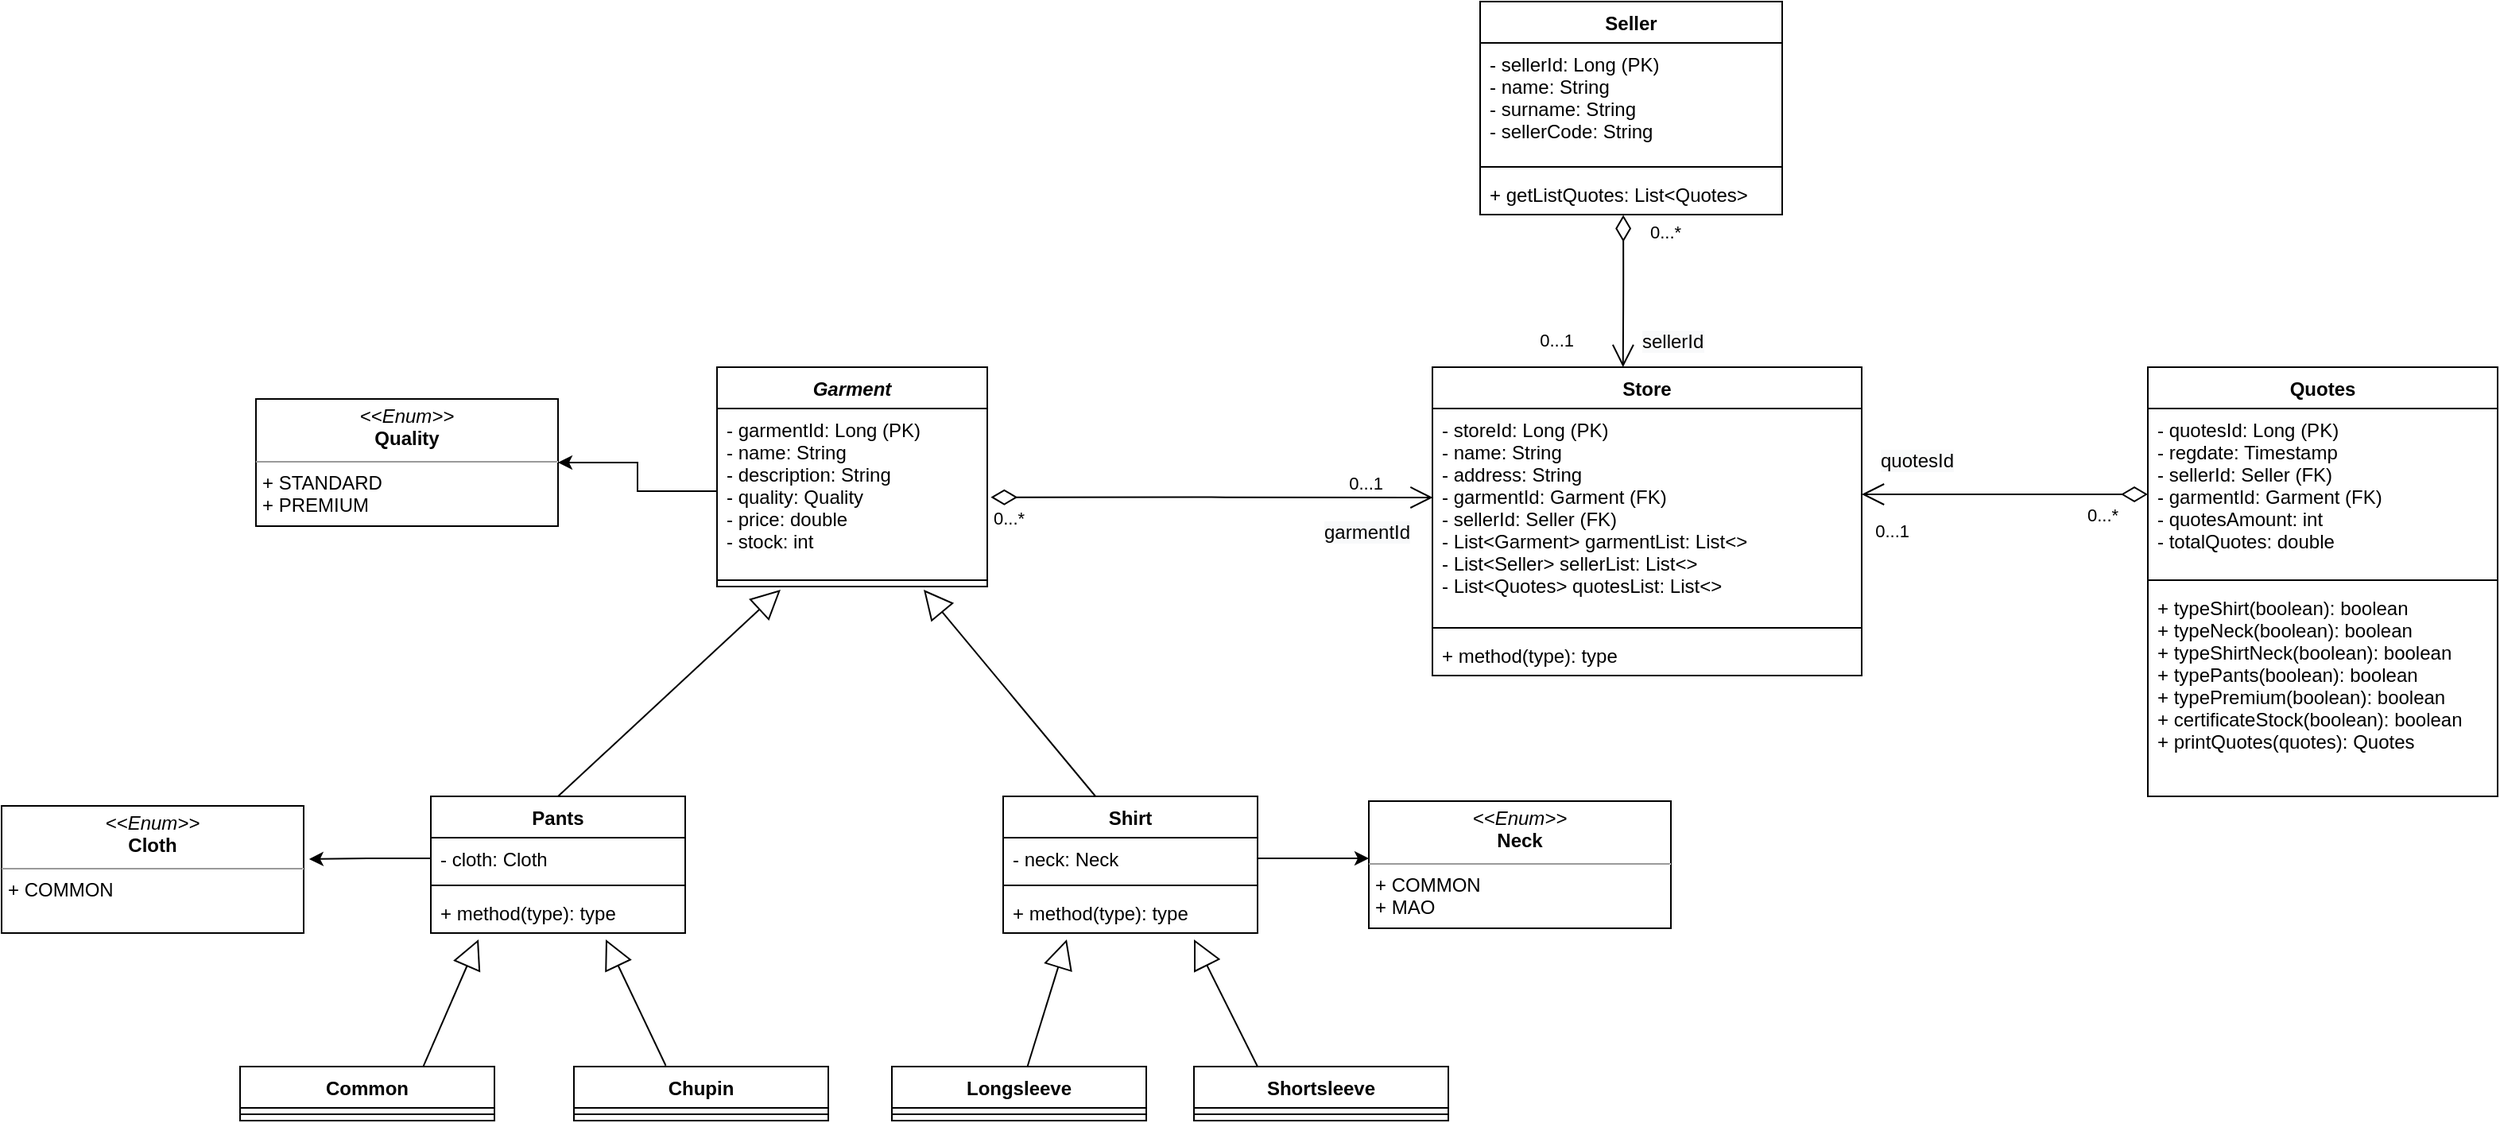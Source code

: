 <mxfile version="14.6.13" type="device"><diagram id="W76tWIgy9r8UpTknQP-q" name="Página-1"><mxGraphModel dx="2763" dy="1179" grid="1" gridSize="10" guides="1" tooltips="1" connect="1" arrows="1" fold="1" page="1" pageScale="1" pageWidth="827" pageHeight="1169" math="0" shadow="0"><root><mxCell id="0"/><mxCell id="1" parent="0"/><mxCell id="d2vuu5ZhLhL6vxsYG3H2-9" value="Garment" style="swimlane;fontStyle=3;align=center;verticalAlign=top;childLayout=stackLayout;horizontal=1;startSize=26;horizontalStack=0;resizeParent=1;resizeParentMax=0;resizeLast=0;collapsible=1;marginBottom=0;" vertex="1" parent="1"><mxGeometry x="-340" y="280" width="170" height="138" as="geometry"/></mxCell><mxCell id="d2vuu5ZhLhL6vxsYG3H2-10" value="- garmentId: Long (PK)&#10;- name: String&#10;- description: String&#10;- quality: Quality&#10;- price: double&#10;- stock: int" style="text;strokeColor=none;fillColor=none;align=left;verticalAlign=top;spacingLeft=4;spacingRight=4;overflow=hidden;rotatable=0;points=[[0,0.5],[1,0.5]];portConstraint=eastwest;" vertex="1" parent="d2vuu5ZhLhL6vxsYG3H2-9"><mxGeometry y="26" width="170" height="104" as="geometry"/></mxCell><mxCell id="d2vuu5ZhLhL6vxsYG3H2-11" value="" style="line;strokeWidth=1;fillColor=none;align=left;verticalAlign=middle;spacingTop=-1;spacingLeft=3;spacingRight=3;rotatable=0;labelPosition=right;points=[];portConstraint=eastwest;" vertex="1" parent="d2vuu5ZhLhL6vxsYG3H2-9"><mxGeometry y="130" width="170" height="8" as="geometry"/></mxCell><mxCell id="d2vuu5ZhLhL6vxsYG3H2-28" value="Store" style="swimlane;fontStyle=1;align=center;verticalAlign=top;childLayout=stackLayout;horizontal=1;startSize=26;horizontalStack=0;resizeParent=1;resizeParentMax=0;resizeLast=0;collapsible=1;marginBottom=0;" vertex="1" parent="1"><mxGeometry x="110" y="280" width="270" height="194" as="geometry"/></mxCell><mxCell id="d2vuu5ZhLhL6vxsYG3H2-29" value="- storeId: Long (PK)&#10;- name: String&#10;- address: String&#10;- garmentId: Garment (FK)&#10;- sellerId: Seller (FK)&#10;- List&lt;Garment&gt; garmentList: List&lt;&gt;&#10;- List&lt;Seller&gt; sellerList: List&lt;&gt;&#10;- List&lt;Quotes&gt; quotesList: List&lt;&gt;" style="text;strokeColor=none;fillColor=none;align=left;verticalAlign=top;spacingLeft=4;spacingRight=4;overflow=hidden;rotatable=0;points=[[0,0.5],[1,0.5]];portConstraint=eastwest;" vertex="1" parent="d2vuu5ZhLhL6vxsYG3H2-28"><mxGeometry y="26" width="270" height="134" as="geometry"/></mxCell><mxCell id="d2vuu5ZhLhL6vxsYG3H2-30" value="" style="line;strokeWidth=1;fillColor=none;align=left;verticalAlign=middle;spacingTop=-1;spacingLeft=3;spacingRight=3;rotatable=0;labelPosition=right;points=[];portConstraint=eastwest;" vertex="1" parent="d2vuu5ZhLhL6vxsYG3H2-28"><mxGeometry y="160" width="270" height="8" as="geometry"/></mxCell><mxCell id="d2vuu5ZhLhL6vxsYG3H2-31" value="+ method(type): type" style="text;strokeColor=none;fillColor=none;align=left;verticalAlign=top;spacingLeft=4;spacingRight=4;overflow=hidden;rotatable=0;points=[[0,0.5],[1,0.5]];portConstraint=eastwest;" vertex="1" parent="d2vuu5ZhLhL6vxsYG3H2-28"><mxGeometry y="168" width="270" height="26" as="geometry"/></mxCell><mxCell id="d2vuu5ZhLhL6vxsYG3H2-32" value="&lt;p style=&quot;margin: 0px ; margin-top: 4px ; text-align: center&quot;&gt;&lt;i&gt;&amp;lt;&amp;lt;Enum&amp;gt;&amp;gt;&lt;/i&gt;&lt;br&gt;&lt;b&gt;Quality&lt;/b&gt;&lt;/p&gt;&lt;hr size=&quot;1&quot;&gt;&lt;p style=&quot;margin: 0px ; margin-left: 4px&quot;&gt;+ STANDARD&lt;br&gt;+ PREMIUM&lt;/p&gt;" style="verticalAlign=top;align=left;overflow=fill;fontSize=12;fontFamily=Helvetica;html=1;" vertex="1" parent="1"><mxGeometry x="-630" y="300" width="190" height="80" as="geometry"/></mxCell><mxCell id="d2vuu5ZhLhL6vxsYG3H2-34" value="Pants" style="swimlane;fontStyle=1;align=center;verticalAlign=top;childLayout=stackLayout;horizontal=1;startSize=26;horizontalStack=0;resizeParent=1;resizeParentMax=0;resizeLast=0;collapsible=1;marginBottom=0;" vertex="1" parent="1"><mxGeometry x="-520" y="550" width="160" height="86" as="geometry"/></mxCell><mxCell id="d2vuu5ZhLhL6vxsYG3H2-35" value="- cloth: Cloth" style="text;strokeColor=none;fillColor=none;align=left;verticalAlign=top;spacingLeft=4;spacingRight=4;overflow=hidden;rotatable=0;points=[[0,0.5],[1,0.5]];portConstraint=eastwest;" vertex="1" parent="d2vuu5ZhLhL6vxsYG3H2-34"><mxGeometry y="26" width="160" height="26" as="geometry"/></mxCell><mxCell id="d2vuu5ZhLhL6vxsYG3H2-36" value="" style="line;strokeWidth=1;fillColor=none;align=left;verticalAlign=middle;spacingTop=-1;spacingLeft=3;spacingRight=3;rotatable=0;labelPosition=right;points=[];portConstraint=eastwest;" vertex="1" parent="d2vuu5ZhLhL6vxsYG3H2-34"><mxGeometry y="52" width="160" height="8" as="geometry"/></mxCell><mxCell id="d2vuu5ZhLhL6vxsYG3H2-37" value="+ method(type): type" style="text;strokeColor=none;fillColor=none;align=left;verticalAlign=top;spacingLeft=4;spacingRight=4;overflow=hidden;rotatable=0;points=[[0,0.5],[1,0.5]];portConstraint=eastwest;" vertex="1" parent="d2vuu5ZhLhL6vxsYG3H2-34"><mxGeometry y="60" width="160" height="26" as="geometry"/></mxCell><mxCell id="d2vuu5ZhLhL6vxsYG3H2-38" value="Shirt" style="swimlane;fontStyle=1;align=center;verticalAlign=top;childLayout=stackLayout;horizontal=1;startSize=26;horizontalStack=0;resizeParent=1;resizeParentMax=0;resizeLast=0;collapsible=1;marginBottom=0;" vertex="1" parent="1"><mxGeometry x="-160" y="550" width="160" height="86" as="geometry"/></mxCell><mxCell id="d2vuu5ZhLhL6vxsYG3H2-39" value="- neck: Neck" style="text;strokeColor=none;fillColor=none;align=left;verticalAlign=top;spacingLeft=4;spacingRight=4;overflow=hidden;rotatable=0;points=[[0,0.5],[1,0.5]];portConstraint=eastwest;" vertex="1" parent="d2vuu5ZhLhL6vxsYG3H2-38"><mxGeometry y="26" width="160" height="26" as="geometry"/></mxCell><mxCell id="d2vuu5ZhLhL6vxsYG3H2-40" value="" style="line;strokeWidth=1;fillColor=none;align=left;verticalAlign=middle;spacingTop=-1;spacingLeft=3;spacingRight=3;rotatable=0;labelPosition=right;points=[];portConstraint=eastwest;" vertex="1" parent="d2vuu5ZhLhL6vxsYG3H2-38"><mxGeometry y="52" width="160" height="8" as="geometry"/></mxCell><mxCell id="d2vuu5ZhLhL6vxsYG3H2-41" value="+ method(type): type" style="text;strokeColor=none;fillColor=none;align=left;verticalAlign=top;spacingLeft=4;spacingRight=4;overflow=hidden;rotatable=0;points=[[0,0.5],[1,0.5]];portConstraint=eastwest;" vertex="1" parent="d2vuu5ZhLhL6vxsYG3H2-38"><mxGeometry y="60" width="160" height="26" as="geometry"/></mxCell><mxCell id="d2vuu5ZhLhL6vxsYG3H2-55" value="" style="endArrow=block;endSize=16;endFill=0;html=1;exitX=0.25;exitY=0;exitDx=0;exitDy=0;" edge="1" parent="d2vuu5ZhLhL6vxsYG3H2-38" source="d2vuu5ZhLhL6vxsYG3H2-44"><mxGeometry width="160" relative="1" as="geometry"><mxPoint x="168.08" y="160" as="sourcePoint"/><mxPoint x="120" y="90" as="targetPoint"/></mxGeometry></mxCell><mxCell id="d2vuu5ZhLhL6vxsYG3H2-42" value="" style="endArrow=block;endSize=16;endFill=0;html=1;exitX=0.5;exitY=0;exitDx=0;exitDy=0;" edge="1" parent="1" source="d2vuu5ZhLhL6vxsYG3H2-34"><mxGeometry x="0.066" y="-13" width="160" relative="1" as="geometry"><mxPoint x="-366" y="710" as="sourcePoint"/><mxPoint x="-300" y="420" as="targetPoint"/><mxPoint x="1" as="offset"/></mxGeometry></mxCell><mxCell id="d2vuu5ZhLhL6vxsYG3H2-43" value="" style="endArrow=block;endSize=16;endFill=0;html=1;exitX=0.363;exitY=0;exitDx=0;exitDy=0;exitPerimeter=0;" edge="1" parent="1" source="d2vuu5ZhLhL6vxsYG3H2-38"><mxGeometry width="160" relative="1" as="geometry"><mxPoint x="-280" y="520" as="sourcePoint"/><mxPoint x="-210" y="420" as="targetPoint"/></mxGeometry></mxCell><mxCell id="d2vuu5ZhLhL6vxsYG3H2-44" value="Shortsleeve" style="swimlane;fontStyle=1;align=center;verticalAlign=top;childLayout=stackLayout;horizontal=1;startSize=26;horizontalStack=0;resizeParent=1;resizeParentMax=0;resizeLast=0;collapsible=1;marginBottom=0;" vertex="1" parent="1"><mxGeometry x="-40" y="720" width="160" height="34" as="geometry"/></mxCell><mxCell id="d2vuu5ZhLhL6vxsYG3H2-46" value="" style="line;strokeWidth=1;fillColor=none;align=left;verticalAlign=middle;spacingTop=-1;spacingLeft=3;spacingRight=3;rotatable=0;labelPosition=right;points=[];portConstraint=eastwest;" vertex="1" parent="d2vuu5ZhLhL6vxsYG3H2-44"><mxGeometry y="26" width="160" height="8" as="geometry"/></mxCell><mxCell id="d2vuu5ZhLhL6vxsYG3H2-48" value="Longsleeve" style="swimlane;fontStyle=1;align=center;verticalAlign=top;childLayout=stackLayout;horizontal=1;startSize=26;horizontalStack=0;resizeParent=1;resizeParentMax=0;resizeLast=0;collapsible=1;marginBottom=0;" vertex="1" parent="1"><mxGeometry x="-230" y="720" width="160" height="34" as="geometry"/></mxCell><mxCell id="d2vuu5ZhLhL6vxsYG3H2-50" value="" style="line;strokeWidth=1;fillColor=none;align=left;verticalAlign=middle;spacingTop=-1;spacingLeft=3;spacingRight=3;rotatable=0;labelPosition=right;points=[];portConstraint=eastwest;" vertex="1" parent="d2vuu5ZhLhL6vxsYG3H2-48"><mxGeometry y="26" width="160" height="8" as="geometry"/></mxCell><mxCell id="d2vuu5ZhLhL6vxsYG3H2-53" value="&lt;p style=&quot;margin: 0px ; margin-top: 4px ; text-align: center&quot;&gt;&lt;i&gt;&amp;lt;&amp;lt;Enum&amp;gt;&amp;gt;&lt;/i&gt;&lt;br&gt;&lt;b&gt;Neck&lt;/b&gt;&lt;/p&gt;&lt;hr size=&quot;1&quot;&gt;&lt;p style=&quot;margin: 0px ; margin-left: 4px&quot;&gt;+ COMMON&lt;br&gt;+ MAO&lt;/p&gt;" style="verticalAlign=top;align=left;overflow=fill;fontSize=12;fontFamily=Helvetica;html=1;" vertex="1" parent="1"><mxGeometry x="70" y="553" width="190" height="80" as="geometry"/></mxCell><mxCell id="d2vuu5ZhLhL6vxsYG3H2-54" value="" style="endArrow=block;endSize=16;endFill=0;html=1;" edge="1" parent="1" source="d2vuu5ZhLhL6vxsYG3H2-48"><mxGeometry x="0.066" y="-13" width="160" relative="1" as="geometry"><mxPoint x="-205" y="720" as="sourcePoint"/><mxPoint x="-120" y="640" as="targetPoint"/><mxPoint x="1" as="offset"/></mxGeometry></mxCell><mxCell id="d2vuu5ZhLhL6vxsYG3H2-57" style="edgeStyle=orthogonalEdgeStyle;rounded=0;orthogonalLoop=1;jettySize=auto;html=1;" edge="1" parent="1" source="d2vuu5ZhLhL6vxsYG3H2-39"><mxGeometry relative="1" as="geometry"><mxPoint x="70" y="589" as="targetPoint"/></mxGeometry></mxCell><mxCell id="d2vuu5ZhLhL6vxsYG3H2-58" value="Common" style="swimlane;fontStyle=1;align=center;verticalAlign=top;childLayout=stackLayout;horizontal=1;startSize=26;horizontalStack=0;resizeParent=1;resizeParentMax=0;resizeLast=0;collapsible=1;marginBottom=0;" vertex="1" parent="1"><mxGeometry x="-640" y="720" width="160" height="34" as="geometry"/></mxCell><mxCell id="d2vuu5ZhLhL6vxsYG3H2-60" value="" style="line;strokeWidth=1;fillColor=none;align=left;verticalAlign=middle;spacingTop=-1;spacingLeft=3;spacingRight=3;rotatable=0;labelPosition=right;points=[];portConstraint=eastwest;" vertex="1" parent="d2vuu5ZhLhL6vxsYG3H2-58"><mxGeometry y="26" width="160" height="8" as="geometry"/></mxCell><mxCell id="d2vuu5ZhLhL6vxsYG3H2-62" value="Chupin" style="swimlane;fontStyle=1;align=center;verticalAlign=top;childLayout=stackLayout;horizontal=1;startSize=26;horizontalStack=0;resizeParent=1;resizeParentMax=0;resizeLast=0;collapsible=1;marginBottom=0;" vertex="1" parent="1"><mxGeometry x="-430" y="720" width="160" height="34" as="geometry"/></mxCell><mxCell id="d2vuu5ZhLhL6vxsYG3H2-64" value="" style="line;strokeWidth=1;fillColor=none;align=left;verticalAlign=middle;spacingTop=-1;spacingLeft=3;spacingRight=3;rotatable=0;labelPosition=right;points=[];portConstraint=eastwest;" vertex="1" parent="d2vuu5ZhLhL6vxsYG3H2-62"><mxGeometry y="26" width="160" height="8" as="geometry"/></mxCell><mxCell id="d2vuu5ZhLhL6vxsYG3H2-66" value="" style="endArrow=block;endSize=16;endFill=0;html=1;exitX=0.721;exitY=-0.01;exitDx=0;exitDy=0;exitPerimeter=0;" edge="1" parent="1" source="d2vuu5ZhLhL6vxsYG3H2-58"><mxGeometry x="0.066" y="-13" width="160" relative="1" as="geometry"><mxPoint x="-540.0" y="720" as="sourcePoint"/><mxPoint x="-490" y="640" as="targetPoint"/><mxPoint x="1" as="offset"/></mxGeometry></mxCell><mxCell id="d2vuu5ZhLhL6vxsYG3H2-67" value="" style="endArrow=block;endSize=16;endFill=0;html=1;exitX=0.361;exitY=-0.019;exitDx=0;exitDy=0;exitPerimeter=0;" edge="1" parent="1" source="d2vuu5ZhLhL6vxsYG3H2-62"><mxGeometry width="160" relative="1" as="geometry"><mxPoint x="-390" y="720" as="sourcePoint"/><mxPoint x="-410" y="640" as="targetPoint"/></mxGeometry></mxCell><mxCell id="d2vuu5ZhLhL6vxsYG3H2-68" value="&lt;p style=&quot;margin: 0px ; margin-top: 4px ; text-align: center&quot;&gt;&lt;i&gt;&amp;lt;&amp;lt;Enum&amp;gt;&amp;gt;&lt;/i&gt;&lt;br&gt;&lt;b&gt;Cloth&lt;/b&gt;&lt;/p&gt;&lt;hr size=&quot;1&quot;&gt;&lt;p style=&quot;margin: 0px ; margin-left: 4px&quot;&gt;+ COMMON&lt;br&gt;&lt;/p&gt;" style="verticalAlign=top;align=left;overflow=fill;fontSize=12;fontFamily=Helvetica;html=1;" vertex="1" parent="1"><mxGeometry x="-790" y="556" width="190" height="80" as="geometry"/></mxCell><mxCell id="d2vuu5ZhLhL6vxsYG3H2-69" style="edgeStyle=orthogonalEdgeStyle;rounded=0;orthogonalLoop=1;jettySize=auto;html=1;entryX=1.018;entryY=0.419;entryDx=0;entryDy=0;entryPerimeter=0;" edge="1" parent="1" source="d2vuu5ZhLhL6vxsYG3H2-35" target="d2vuu5ZhLhL6vxsYG3H2-68"><mxGeometry relative="1" as="geometry"/></mxCell><mxCell id="d2vuu5ZhLhL6vxsYG3H2-70" value="" style="edgeStyle=orthogonalEdgeStyle;rounded=0;orthogonalLoop=1;jettySize=auto;html=1;" edge="1" parent="1" source="d2vuu5ZhLhL6vxsYG3H2-10" target="d2vuu5ZhLhL6vxsYG3H2-32"><mxGeometry relative="1" as="geometry"/></mxCell><mxCell id="d2vuu5ZhLhL6vxsYG3H2-74" value="0...1" style="edgeLabel;resizable=0;html=1;align=right;verticalAlign=top;" connectable="0" vertex="1" parent="1"><mxGeometry x="79.996" y="339.998" as="geometry"/></mxCell><mxCell id="d2vuu5ZhLhL6vxsYG3H2-75" value="&lt;meta charset=&quot;utf-8&quot;&gt;&lt;span style=&quot;color: rgb(0, 0, 0); font-family: helvetica; font-size: 12px; font-style: normal; font-weight: 400; letter-spacing: normal; text-align: left; text-indent: 0px; text-transform: none; word-spacing: 0px; background-color: rgb(248, 249, 250); display: inline; float: none;&quot;&gt;garmentId&lt;/span&gt;" style="text;whiteSpace=wrap;html=1;" vertex="1" parent="1"><mxGeometry x="40" y="370" width="80" height="30" as="geometry"/></mxCell><mxCell id="d2vuu5ZhLhL6vxsYG3H2-76" value="" style="endArrow=open;html=1;endSize=12;startArrow=diamondThin;startSize=14;startFill=0;edgeStyle=orthogonalEdgeStyle;entryX=0.444;entryY=0;entryDx=0;entryDy=0;entryPerimeter=0;exitX=0.474;exitY=1.011;exitDx=0;exitDy=0;exitPerimeter=0;" edge="1" parent="1" source="d2vuu5ZhLhL6vxsYG3H2-98" target="d2vuu5ZhLhL6vxsYG3H2-28"><mxGeometry relative="1" as="geometry"><mxPoint x="230" y="190" as="sourcePoint"/><mxPoint x="110" y="240" as="targetPoint"/></mxGeometry></mxCell><mxCell id="d2vuu5ZhLhL6vxsYG3H2-77" value="0...*" style="edgeLabel;resizable=0;html=1;align=left;verticalAlign=top;" connectable="0" vertex="1" parent="d2vuu5ZhLhL6vxsYG3H2-76"><mxGeometry x="-1" relative="1" as="geometry"><mxPoint x="15" y="-2" as="offset"/></mxGeometry></mxCell><mxCell id="d2vuu5ZhLhL6vxsYG3H2-71" value="" style="endArrow=open;html=1;endSize=12;startArrow=diamondThin;startSize=14;startFill=0;edgeStyle=orthogonalEdgeStyle;entryX=0.001;entryY=0.418;entryDx=0;entryDy=0;entryPerimeter=0;exitX=1.013;exitY=0.537;exitDx=0;exitDy=0;exitPerimeter=0;" edge="1" parent="1" source="d2vuu5ZhLhL6vxsYG3H2-10" target="d2vuu5ZhLhL6vxsYG3H2-29"><mxGeometry relative="1" as="geometry"><mxPoint x="-100" y="360" as="sourcePoint"/><mxPoint x="110" y="360" as="targetPoint"/></mxGeometry></mxCell><mxCell id="d2vuu5ZhLhL6vxsYG3H2-72" value="0...*" style="edgeLabel;resizable=0;html=1;align=left;verticalAlign=top;" connectable="0" vertex="1" parent="d2vuu5ZhLhL6vxsYG3H2-71"><mxGeometry x="-1" relative="1" as="geometry"/></mxCell><mxCell id="d2vuu5ZhLhL6vxsYG3H2-79" value="0...1" style="edgeLabel;resizable=0;html=1;align=right;verticalAlign=top;" connectable="0" vertex="1" parent="1"><mxGeometry x="199.996" y="249.998" as="geometry"/></mxCell><mxCell id="d2vuu5ZhLhL6vxsYG3H2-80" value="&lt;span style=&quot;color: rgb(0 , 0 , 0) ; font-family: &amp;#34;helvetica&amp;#34; ; font-size: 12px ; font-style: normal ; font-weight: 400 ; letter-spacing: normal ; text-align: left ; text-indent: 0px ; text-transform: none ; word-spacing: 0px ; background-color: rgb(248 , 249 , 250) ; display: inline ; float: none&quot;&gt;sellerId&lt;/span&gt;" style="text;whiteSpace=wrap;html=1;" vertex="1" parent="1"><mxGeometry x="240" y="250" width="80" height="30" as="geometry"/></mxCell><mxCell id="d2vuu5ZhLhL6vxsYG3H2-85" value="" style="endArrow=open;html=1;endSize=12;startArrow=diamondThin;startSize=14;startFill=0;edgeStyle=orthogonalEdgeStyle;" edge="1" parent="1"><mxGeometry relative="1" as="geometry"><mxPoint x="560" y="360" as="sourcePoint"/><mxPoint x="380" y="360" as="targetPoint"/></mxGeometry></mxCell><mxCell id="d2vuu5ZhLhL6vxsYG3H2-86" value="0...*" style="edgeLabel;resizable=0;html=1;align=left;verticalAlign=top;" connectable="0" vertex="1" parent="d2vuu5ZhLhL6vxsYG3H2-85"><mxGeometry x="-1" relative="1" as="geometry"><mxPoint x="-40" as="offset"/></mxGeometry></mxCell><mxCell id="d2vuu5ZhLhL6vxsYG3H2-87" value="0...1" style="edgeLabel;resizable=0;html=1;align=right;verticalAlign=top;" connectable="0" vertex="1" parent="d2vuu5ZhLhL6vxsYG3H2-85"><mxGeometry x="1" relative="1" as="geometry"><mxPoint x="30" y="10" as="offset"/></mxGeometry></mxCell><mxCell id="d2vuu5ZhLhL6vxsYG3H2-88" value="&lt;span style=&quot;color: rgb(0 , 0 , 0) ; font-family: &amp;#34;helvetica&amp;#34; ; font-size: 12px ; font-style: normal ; font-weight: 400 ; letter-spacing: normal ; text-align: left ; text-indent: 0px ; text-transform: none ; word-spacing: 0px ; background-color: rgb(248 , 249 , 250) ; display: inline ; float: none&quot;&gt;quotesId&lt;/span&gt;" style="text;whiteSpace=wrap;html=1;" vertex="1" parent="1"><mxGeometry x="390" y="325" width="80" height="30" as="geometry"/></mxCell><mxCell id="d2vuu5ZhLhL6vxsYG3H2-91" value="Quotes" style="swimlane;fontStyle=1;align=center;verticalAlign=top;childLayout=stackLayout;horizontal=1;startSize=26;horizontalStack=0;resizeParent=1;resizeParentMax=0;resizeLast=0;collapsible=1;marginBottom=0;" vertex="1" parent="1"><mxGeometry x="560" y="280" width="220" height="270" as="geometry"/></mxCell><mxCell id="d2vuu5ZhLhL6vxsYG3H2-92" value="- quotesId: Long (PK)&#10;- regdate: Timestamp&#10;- sellerId: Seller (FK)&#10;- garmentId: Garment (FK)&#10;- quotesAmount: int&#10;- totalQuotes: double" style="text;strokeColor=none;fillColor=none;align=left;verticalAlign=top;spacingLeft=4;spacingRight=4;overflow=hidden;rotatable=0;points=[[0,0.5],[1,0.5]];portConstraint=eastwest;" vertex="1" parent="d2vuu5ZhLhL6vxsYG3H2-91"><mxGeometry y="26" width="220" height="104" as="geometry"/></mxCell><mxCell id="d2vuu5ZhLhL6vxsYG3H2-93" value="" style="line;strokeWidth=1;fillColor=none;align=left;verticalAlign=middle;spacingTop=-1;spacingLeft=3;spacingRight=3;rotatable=0;labelPosition=right;points=[];portConstraint=eastwest;" vertex="1" parent="d2vuu5ZhLhL6vxsYG3H2-91"><mxGeometry y="130" width="220" height="8" as="geometry"/></mxCell><mxCell id="d2vuu5ZhLhL6vxsYG3H2-94" value="+ typeShirt(boolean): boolean&#10;+ typeNeck(boolean): boolean&#10;+ typeShirtNeck(boolean): boolean&#10;+ typePants(boolean): boolean&#10;+ typePremium(boolean): boolean&#10;+ certificateStock(boolean): boolean&#10;+ printQuotes(quotes): Quotes&#10;" style="text;strokeColor=none;fillColor=none;align=left;verticalAlign=top;spacingLeft=4;spacingRight=4;overflow=hidden;rotatable=0;points=[[0,0.5],[1,0.5]];portConstraint=eastwest;" vertex="1" parent="d2vuu5ZhLhL6vxsYG3H2-91"><mxGeometry y="138" width="220" height="132" as="geometry"/></mxCell><mxCell id="d2vuu5ZhLhL6vxsYG3H2-95" value="Seller" style="swimlane;fontStyle=1;align=center;verticalAlign=top;childLayout=stackLayout;horizontal=1;startSize=26;horizontalStack=0;resizeParent=1;resizeParentMax=0;resizeLast=0;collapsible=1;marginBottom=0;" vertex="1" parent="1"><mxGeometry x="140" y="50" width="190" height="134" as="geometry"/></mxCell><mxCell id="d2vuu5ZhLhL6vxsYG3H2-96" value="- sellerId: Long (PK)&#10;- name: String&#10;- surname: String&#10;- sellerCode: String" style="text;strokeColor=none;fillColor=none;align=left;verticalAlign=top;spacingLeft=4;spacingRight=4;overflow=hidden;rotatable=0;points=[[0,0.5],[1,0.5]];portConstraint=eastwest;" vertex="1" parent="d2vuu5ZhLhL6vxsYG3H2-95"><mxGeometry y="26" width="190" height="74" as="geometry"/></mxCell><mxCell id="d2vuu5ZhLhL6vxsYG3H2-97" value="" style="line;strokeWidth=1;fillColor=none;align=left;verticalAlign=middle;spacingTop=-1;spacingLeft=3;spacingRight=3;rotatable=0;labelPosition=right;points=[];portConstraint=eastwest;" vertex="1" parent="d2vuu5ZhLhL6vxsYG3H2-95"><mxGeometry y="100" width="190" height="8" as="geometry"/></mxCell><mxCell id="d2vuu5ZhLhL6vxsYG3H2-98" value="+ getListQuotes: List&lt;Quotes&gt;" style="text;strokeColor=none;fillColor=none;align=left;verticalAlign=top;spacingLeft=4;spacingRight=4;overflow=hidden;rotatable=0;points=[[0,0.5],[1,0.5]];portConstraint=eastwest;" vertex="1" parent="d2vuu5ZhLhL6vxsYG3H2-95"><mxGeometry y="108" width="190" height="26" as="geometry"/></mxCell></root></mxGraphModel></diagram></mxfile>